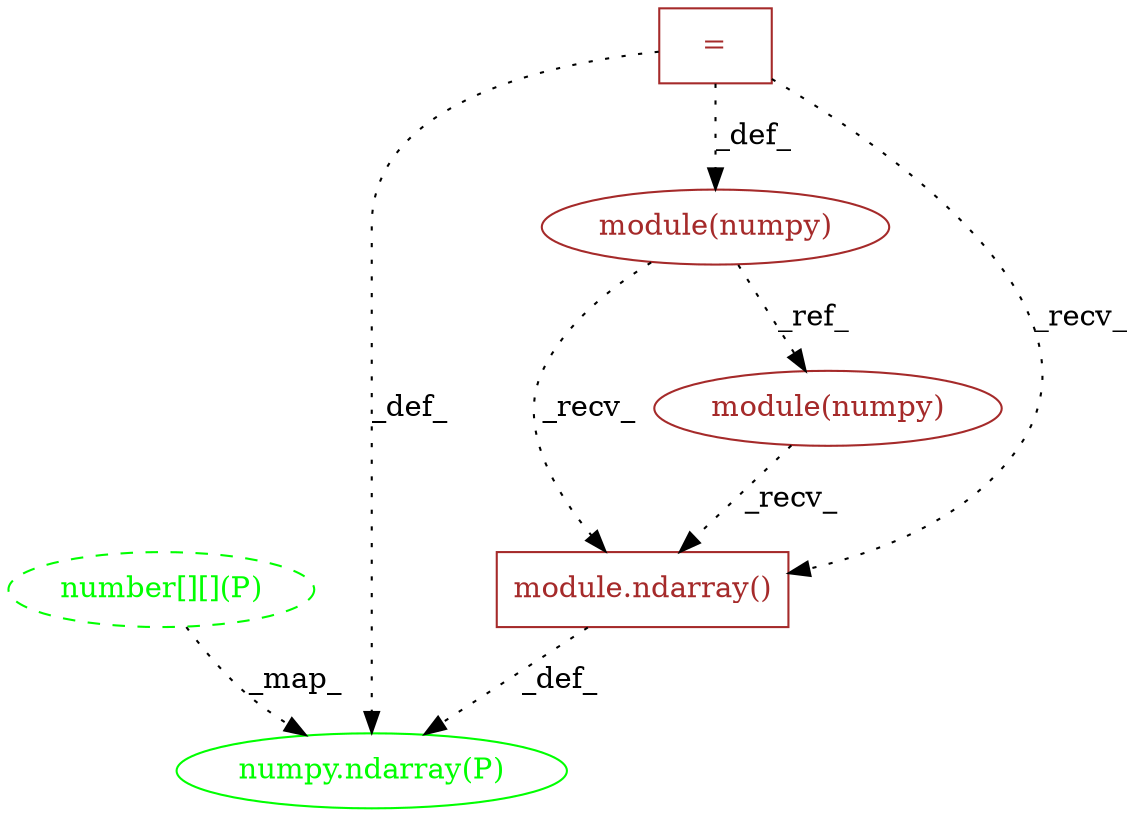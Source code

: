 digraph G {
1 [label="numpy.ndarray(P)" shape=ellipse style=solid color=green fontcolor=green]
2 [label="number[][](P)" shape=ellipse style=dashed color=green fontcolor=green]
3 [label="module(numpy)" shape=ellipse style=solid color=brown fontcolor=brown]
4 [label="=" shape=box style=solid color=brown fontcolor=brown]
5 [label="module.ndarray()" shape=box style=solid color=brown fontcolor=brown]
6 [label="module(numpy)" shape=ellipse style=solid color=brown fontcolor=brown]
5 -> 1 [label="_def_" style=dotted];
4 -> 1 [label="_def_" style=dotted];
2 -> 1 [label="_map_" style=dotted];
4 -> 3 [label="_def_" style=dotted];
6 -> 5 [label="_recv_" style=dotted];
3 -> 5 [label="_recv_" style=dotted];
4 -> 5 [label="_recv_" style=dotted];
3 -> 6 [label="_ref_" style=dotted];
}